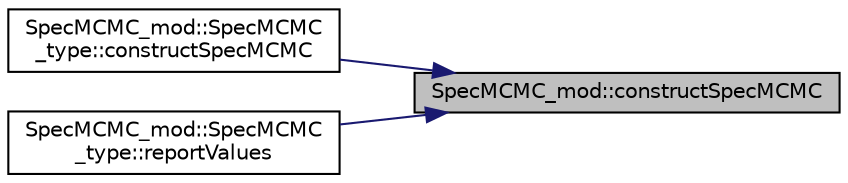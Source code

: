 digraph "SpecMCMC_mod::constructSpecMCMC"
{
 // LATEX_PDF_SIZE
  edge [fontname="Helvetica",fontsize="10",labelfontname="Helvetica",labelfontsize="10"];
  node [fontname="Helvetica",fontsize="10",shape=record];
  rankdir="RL";
  Node1 [label="SpecMCMC_mod::constructSpecMCMC",height=0.2,width=0.4,color="black", fillcolor="grey75", style="filled", fontcolor="black",tooltip=" "];
  Node1 -> Node2 [dir="back",color="midnightblue",fontsize="10",style="solid",fontname="Helvetica"];
  Node2 [label="SpecMCMC_mod::SpecMCMC\l_type::constructSpecMCMC",height=0.2,width=0.4,color="black", fillcolor="white", style="filled",URL="$structSpecMCMC__mod_1_1SpecMCMC__type.html#ac46f1279081fda638b609314fb58827a",tooltip=" "];
  Node1 -> Node3 [dir="back",color="midnightblue",fontsize="10",style="solid",fontname="Helvetica"];
  Node3 [label="SpecMCMC_mod::SpecMCMC\l_type::reportValues",height=0.2,width=0.4,color="black", fillcolor="white", style="filled",URL="$structSpecMCMC__mod_1_1SpecMCMC__type.html#aca9e07f8847d7c093e69c701c538b9f1",tooltip=" "];
}
